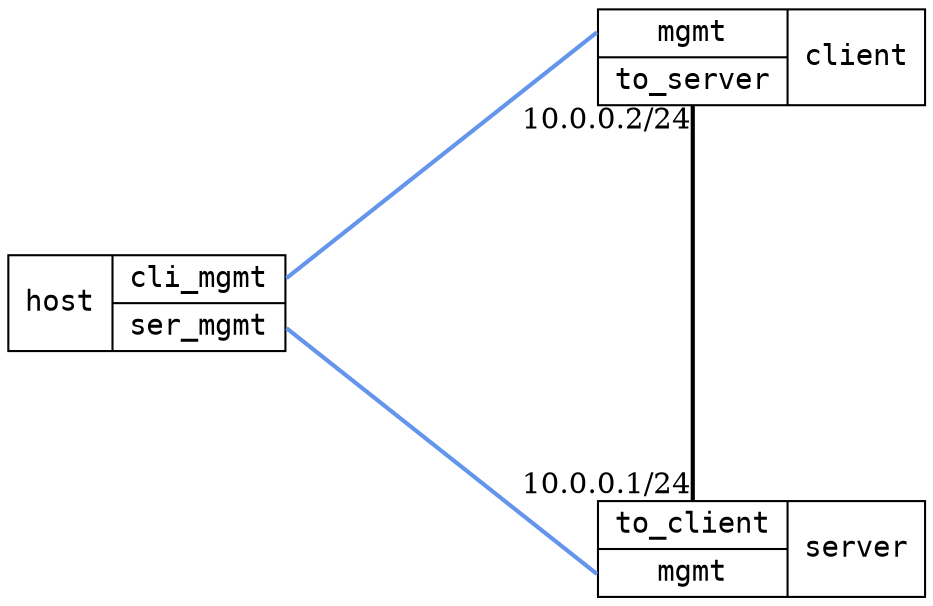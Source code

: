 graph "2x2" {
	layout="neato";
	overlap="false";
	esep="+60";

        node [shape=record, fontname="monospace"];
	edge [color="cornflowerblue", penwidth="2"];

	host [
	    label="host | { <cli_mgmt> cli_mgmt | <ser_mgmt> ser_mgmt }",
	    pos="0,12!",
	    kind="controller",
	];

        client [
	    label="{ <mgmt> mgmt | <to_server> to_server} | client",
	    pos="15,18!",

	    kind="infix",
	];
	server [
	    label="{ <to_client> to_client | <mgmt> mgmt  } | server",
	    pos="15,6!",

	    kind="infix",
	];
	host:cli_mgmt -- client:mgmt [kind=mgmt]
        host:ser_mgmt -- server:mgmt [kind=mgmt]
	client:to_server -- server:to_client [color=black, fontcolor=black, taillabel="10.0.0.2/24", headlabel="10.0.0.1/24"]
}

